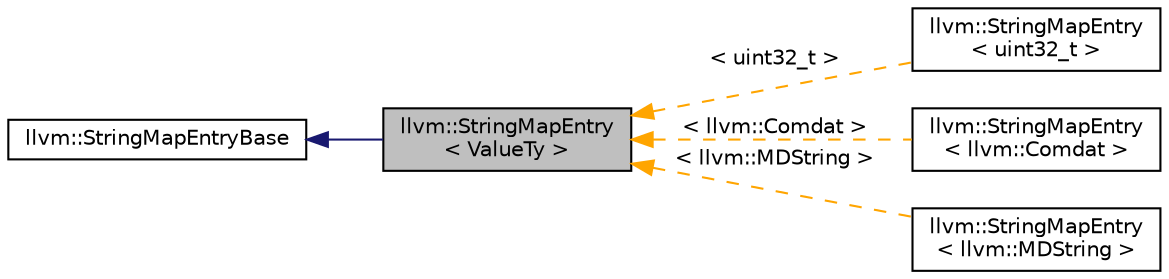 digraph "llvm::StringMapEntry&lt; ValueTy &gt;"
{
 // LATEX_PDF_SIZE
  bgcolor="transparent";
  edge [fontname="Helvetica",fontsize="10",labelfontname="Helvetica",labelfontsize="10"];
  node [fontname="Helvetica",fontsize="10",shape="box"];
  rankdir="LR";
  Node1 [label="llvm::StringMapEntry\l\< ValueTy \>",height=0.2,width=0.4,color="black", fillcolor="grey75", style="filled", fontcolor="black",tooltip="StringMapEntry - This is used to represent one value that is inserted into a StringMap."];
  Node2 -> Node1 [dir="back",color="midnightblue",fontsize="10",style="solid",fontname="Helvetica"];
  Node2 [label="llvm::StringMapEntryBase",height=0.2,width=0.4,color="black",URL="$classllvm_1_1StringMapEntryBase.html",tooltip="StringMapEntryBase - Shared base class of StringMapEntry instances."];
  Node1 -> Node3 [dir="back",color="orange",fontsize="10",style="dashed",label=" \< uint32_t \>" ,fontname="Helvetica"];
  Node3 [label="llvm::StringMapEntry\l\< uint32_t \>",height=0.2,width=0.4,color="black",URL="$classllvm_1_1StringMapEntry.html",tooltip=" "];
  Node1 -> Node4 [dir="back",color="orange",fontsize="10",style="dashed",label=" \< llvm::Comdat \>" ,fontname="Helvetica"];
  Node4 [label="llvm::StringMapEntry\l\< llvm::Comdat \>",height=0.2,width=0.4,color="black",URL="$classllvm_1_1StringMapEntry.html",tooltip=" "];
  Node1 -> Node5 [dir="back",color="orange",fontsize="10",style="dashed",label=" \< llvm::MDString \>" ,fontname="Helvetica"];
  Node5 [label="llvm::StringMapEntry\l\< llvm::MDString \>",height=0.2,width=0.4,color="black",URL="$classllvm_1_1StringMapEntry.html",tooltip=" "];
}
